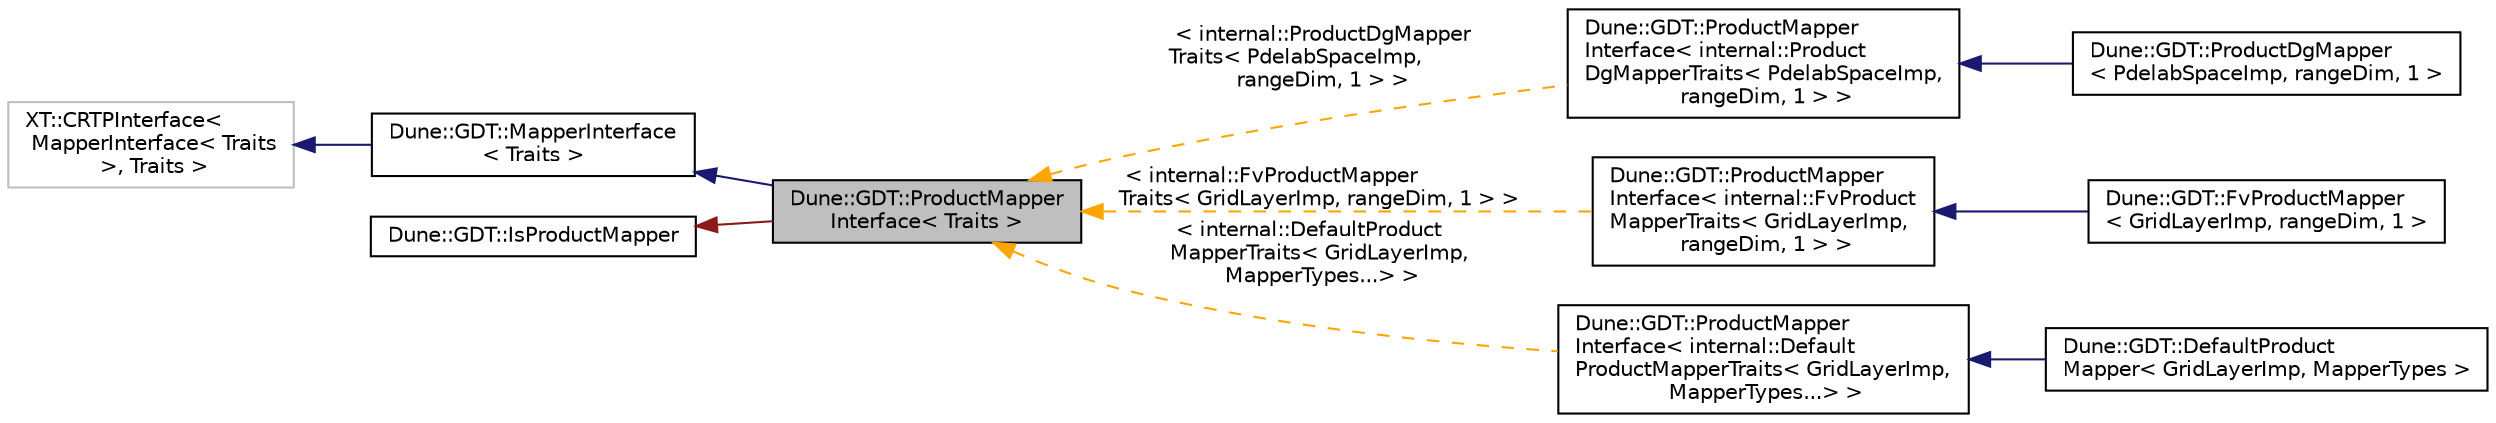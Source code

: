 digraph "Dune::GDT::ProductMapperInterface&lt; Traits &gt;"
{
  edge [fontname="Helvetica",fontsize="10",labelfontname="Helvetica",labelfontsize="10"];
  node [fontname="Helvetica",fontsize="10",shape=record];
  rankdir="LR";
  Node1 [label="Dune::GDT::ProductMapper\lInterface\< Traits \>",height=0.2,width=0.4,color="black", fillcolor="grey75", style="filled", fontcolor="black"];
  Node2 -> Node1 [dir="back",color="midnightblue",fontsize="10",style="solid",fontname="Helvetica"];
  Node2 [label="Dune::GDT::MapperInterface\l\< Traits \>",height=0.2,width=0.4,color="black", fillcolor="white", style="filled",URL="$a00351.html"];
  Node3 -> Node2 [dir="back",color="midnightblue",fontsize="10",style="solid",fontname="Helvetica"];
  Node3 [label="XT::CRTPInterface\<\l MapperInterface\< Traits\l \>, Traits \>",height=0.2,width=0.4,color="grey75", fillcolor="white", style="filled"];
  Node4 -> Node1 [dir="back",color="firebrick4",fontsize="10",style="solid",fontname="Helvetica"];
  Node4 [label="Dune::GDT::IsProductMapper",height=0.2,width=0.4,color="black", fillcolor="white", style="filled",URL="$a00216.html"];
  Node1 -> Node5 [dir="back",color="orange",fontsize="10",style="dashed",label=" \< internal::ProductDgMapper\lTraits\< PdelabSpaceImp,\l rangeDim, 1 \> \>" ,fontname="Helvetica"];
  Node5 [label="Dune::GDT::ProductMapper\lInterface\< internal::Product\lDgMapperTraits\< PdelabSpaceImp,\l rangeDim, 1 \> \>",height=0.2,width=0.4,color="black", fillcolor="white", style="filled",URL="$a00376.html"];
  Node5 -> Node6 [dir="back",color="midnightblue",fontsize="10",style="solid",fontname="Helvetica"];
  Node6 [label="Dune::GDT::ProductDgMapper\l\< PdelabSpaceImp, rangeDim, 1 \>",height=0.2,width=0.4,color="black", fillcolor="white", style="filled",URL="$a00374.html"];
  Node1 -> Node7 [dir="back",color="orange",fontsize="10",style="dashed",label=" \< internal::FvProductMapper\lTraits\< GridLayerImp, rangeDim, 1 \> \>" ,fontname="Helvetica"];
  Node7 [label="Dune::GDT::ProductMapper\lInterface\< internal::FvProduct\lMapperTraits\< GridLayerImp,\l rangeDim, 1 \> \>",height=0.2,width=0.4,color="black", fillcolor="white", style="filled",URL="$a00376.html"];
  Node7 -> Node8 [dir="back",color="midnightblue",fontsize="10",style="solid",fontname="Helvetica"];
  Node8 [label="Dune::GDT::FvProductMapper\l\< GridLayerImp, rangeDim, 1 \>",height=0.2,width=0.4,color="black", fillcolor="white", style="filled",URL="$a00130.html"];
  Node1 -> Node9 [dir="back",color="orange",fontsize="10",style="dashed",label=" \< internal::DefaultProduct\lMapperTraits\< GridLayerImp,\l MapperTypes...\> \>" ,fontname="Helvetica"];
  Node9 [label="Dune::GDT::ProductMapper\lInterface\< internal::Default\lProductMapperTraits\< GridLayerImp,\l MapperTypes...\> \>",height=0.2,width=0.4,color="black", fillcolor="white", style="filled",URL="$a00376.html"];
  Node9 -> Node10 [dir="back",color="midnightblue",fontsize="10",style="solid",fontname="Helvetica"];
  Node10 [label="Dune::GDT::DefaultProduct\lMapper\< GridLayerImp, MapperTypes \>",height=0.2,width=0.4,color="black", fillcolor="white", style="filled",URL="$a00072.html"];
}
